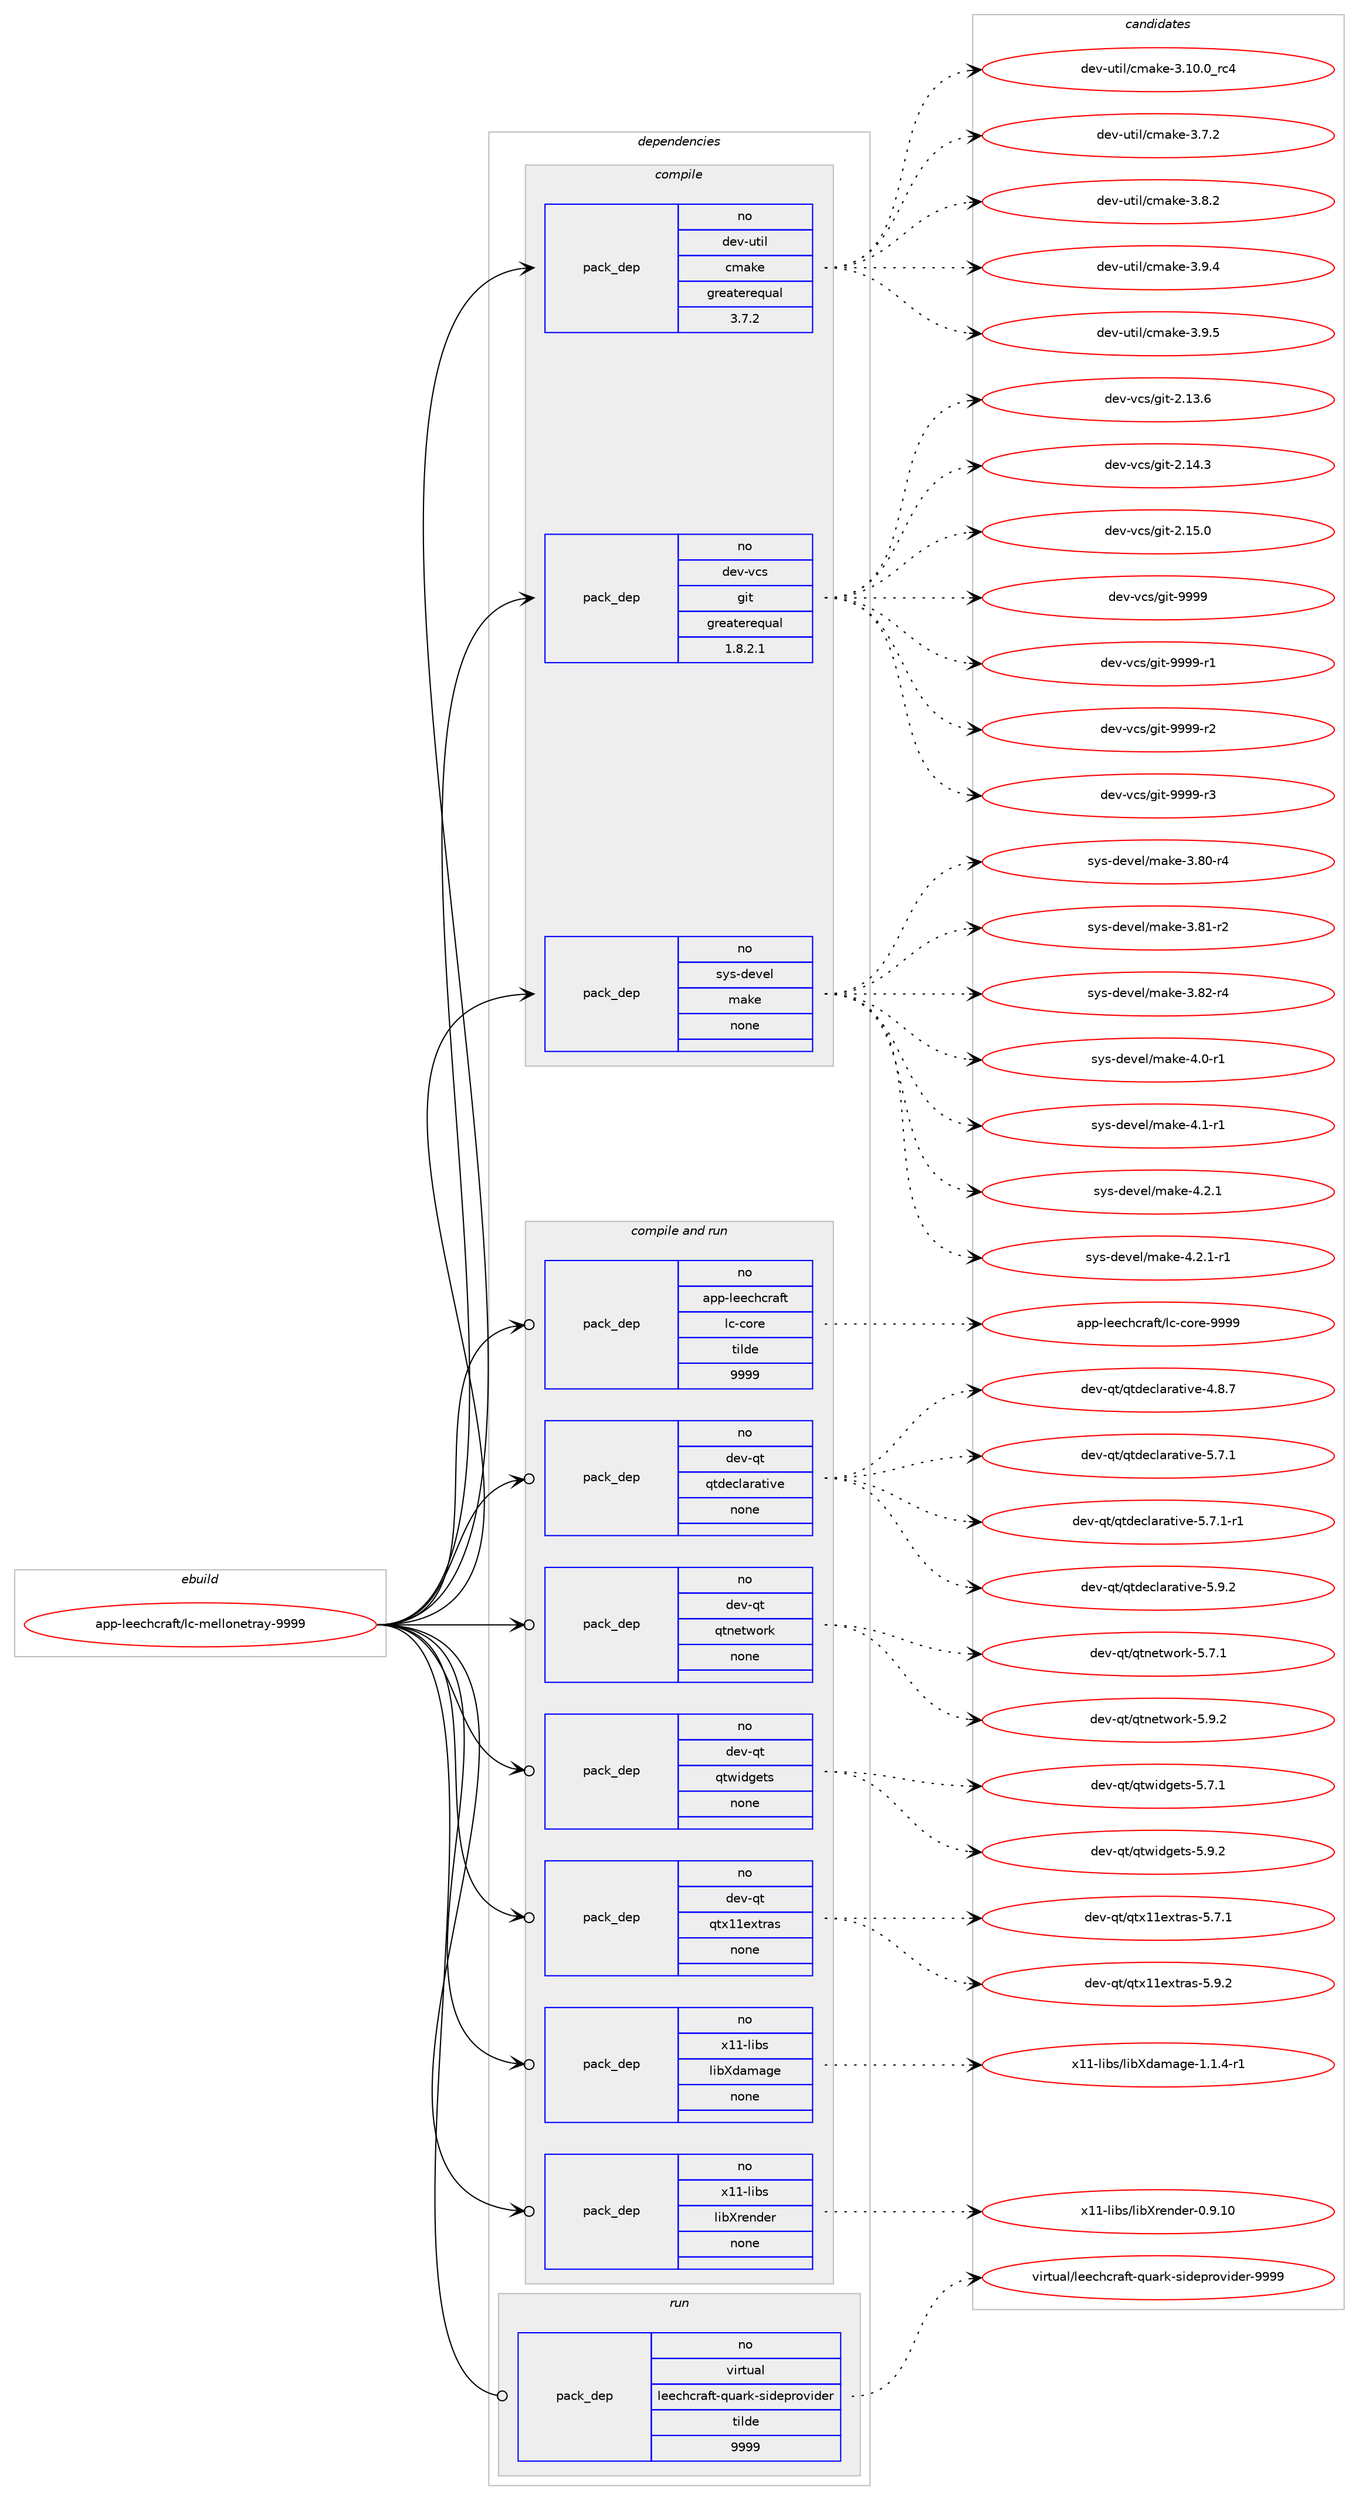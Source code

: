 digraph prolog {

# *************
# Graph options
# *************

newrank=true;
concentrate=true;
compound=true;
graph [rankdir=LR,fontname=Helvetica,fontsize=10,ranksep=1.5];#, ranksep=2.5, nodesep=0.2];
edge  [arrowhead=vee];
node  [fontname=Helvetica,fontsize=10];

# **********
# The ebuild
# **********

subgraph cluster_leftcol {
color=gray;
rank=same;
label=<<i>ebuild</i>>;
id [label="app-leechcraft/lc-mellonetray-9999", color=red, width=4, href="../app-leechcraft/lc-mellonetray-9999.svg"];
}

# ****************
# The dependencies
# ****************

subgraph cluster_midcol {
color=gray;
label=<<i>dependencies</i>>;
subgraph cluster_compile {
fillcolor="#eeeeee";
style=filled;
label=<<i>compile</i>>;
subgraph pack31861 {
dependency44725 [label=<<TABLE BORDER="0" CELLBORDER="1" CELLSPACING="0" CELLPADDING="4" WIDTH="220"><TR><TD ROWSPAN="6" CELLPADDING="30">pack_dep</TD></TR><TR><TD WIDTH="110">no</TD></TR><TR><TD>dev-util</TD></TR><TR><TD>cmake</TD></TR><TR><TD>greaterequal</TD></TR><TR><TD>3.7.2</TD></TR></TABLE>>, shape=none, color=blue];
}
id:e -> dependency44725:w [weight=20,style="solid",arrowhead="vee"];
subgraph pack31862 {
dependency44726 [label=<<TABLE BORDER="0" CELLBORDER="1" CELLSPACING="0" CELLPADDING="4" WIDTH="220"><TR><TD ROWSPAN="6" CELLPADDING="30">pack_dep</TD></TR><TR><TD WIDTH="110">no</TD></TR><TR><TD>dev-vcs</TD></TR><TR><TD>git</TD></TR><TR><TD>greaterequal</TD></TR><TR><TD>1.8.2.1</TD></TR></TABLE>>, shape=none, color=blue];
}
id:e -> dependency44726:w [weight=20,style="solid",arrowhead="vee"];
subgraph pack31863 {
dependency44727 [label=<<TABLE BORDER="0" CELLBORDER="1" CELLSPACING="0" CELLPADDING="4" WIDTH="220"><TR><TD ROWSPAN="6" CELLPADDING="30">pack_dep</TD></TR><TR><TD WIDTH="110">no</TD></TR><TR><TD>sys-devel</TD></TR><TR><TD>make</TD></TR><TR><TD>none</TD></TR><TR><TD></TD></TR></TABLE>>, shape=none, color=blue];
}
id:e -> dependency44727:w [weight=20,style="solid",arrowhead="vee"];
}
subgraph cluster_compileandrun {
fillcolor="#eeeeee";
style=filled;
label=<<i>compile and run</i>>;
subgraph pack31864 {
dependency44728 [label=<<TABLE BORDER="0" CELLBORDER="1" CELLSPACING="0" CELLPADDING="4" WIDTH="220"><TR><TD ROWSPAN="6" CELLPADDING="30">pack_dep</TD></TR><TR><TD WIDTH="110">no</TD></TR><TR><TD>app-leechcraft</TD></TR><TR><TD>lc-core</TD></TR><TR><TD>tilde</TD></TR><TR><TD>9999</TD></TR></TABLE>>, shape=none, color=blue];
}
id:e -> dependency44728:w [weight=20,style="solid",arrowhead="odotvee"];
subgraph pack31865 {
dependency44729 [label=<<TABLE BORDER="0" CELLBORDER="1" CELLSPACING="0" CELLPADDING="4" WIDTH="220"><TR><TD ROWSPAN="6" CELLPADDING="30">pack_dep</TD></TR><TR><TD WIDTH="110">no</TD></TR><TR><TD>dev-qt</TD></TR><TR><TD>qtdeclarative</TD></TR><TR><TD>none</TD></TR><TR><TD></TD></TR></TABLE>>, shape=none, color=blue];
}
id:e -> dependency44729:w [weight=20,style="solid",arrowhead="odotvee"];
subgraph pack31866 {
dependency44730 [label=<<TABLE BORDER="0" CELLBORDER="1" CELLSPACING="0" CELLPADDING="4" WIDTH="220"><TR><TD ROWSPAN="6" CELLPADDING="30">pack_dep</TD></TR><TR><TD WIDTH="110">no</TD></TR><TR><TD>dev-qt</TD></TR><TR><TD>qtnetwork</TD></TR><TR><TD>none</TD></TR><TR><TD></TD></TR></TABLE>>, shape=none, color=blue];
}
id:e -> dependency44730:w [weight=20,style="solid",arrowhead="odotvee"];
subgraph pack31867 {
dependency44731 [label=<<TABLE BORDER="0" CELLBORDER="1" CELLSPACING="0" CELLPADDING="4" WIDTH="220"><TR><TD ROWSPAN="6" CELLPADDING="30">pack_dep</TD></TR><TR><TD WIDTH="110">no</TD></TR><TR><TD>dev-qt</TD></TR><TR><TD>qtwidgets</TD></TR><TR><TD>none</TD></TR><TR><TD></TD></TR></TABLE>>, shape=none, color=blue];
}
id:e -> dependency44731:w [weight=20,style="solid",arrowhead="odotvee"];
subgraph pack31868 {
dependency44732 [label=<<TABLE BORDER="0" CELLBORDER="1" CELLSPACING="0" CELLPADDING="4" WIDTH="220"><TR><TD ROWSPAN="6" CELLPADDING="30">pack_dep</TD></TR><TR><TD WIDTH="110">no</TD></TR><TR><TD>dev-qt</TD></TR><TR><TD>qtx11extras</TD></TR><TR><TD>none</TD></TR><TR><TD></TD></TR></TABLE>>, shape=none, color=blue];
}
id:e -> dependency44732:w [weight=20,style="solid",arrowhead="odotvee"];
subgraph pack31869 {
dependency44733 [label=<<TABLE BORDER="0" CELLBORDER="1" CELLSPACING="0" CELLPADDING="4" WIDTH="220"><TR><TD ROWSPAN="6" CELLPADDING="30">pack_dep</TD></TR><TR><TD WIDTH="110">no</TD></TR><TR><TD>x11-libs</TD></TR><TR><TD>libXdamage</TD></TR><TR><TD>none</TD></TR><TR><TD></TD></TR></TABLE>>, shape=none, color=blue];
}
id:e -> dependency44733:w [weight=20,style="solid",arrowhead="odotvee"];
subgraph pack31870 {
dependency44734 [label=<<TABLE BORDER="0" CELLBORDER="1" CELLSPACING="0" CELLPADDING="4" WIDTH="220"><TR><TD ROWSPAN="6" CELLPADDING="30">pack_dep</TD></TR><TR><TD WIDTH="110">no</TD></TR><TR><TD>x11-libs</TD></TR><TR><TD>libXrender</TD></TR><TR><TD>none</TD></TR><TR><TD></TD></TR></TABLE>>, shape=none, color=blue];
}
id:e -> dependency44734:w [weight=20,style="solid",arrowhead="odotvee"];
}
subgraph cluster_run {
fillcolor="#eeeeee";
style=filled;
label=<<i>run</i>>;
subgraph pack31871 {
dependency44735 [label=<<TABLE BORDER="0" CELLBORDER="1" CELLSPACING="0" CELLPADDING="4" WIDTH="220"><TR><TD ROWSPAN="6" CELLPADDING="30">pack_dep</TD></TR><TR><TD WIDTH="110">no</TD></TR><TR><TD>virtual</TD></TR><TR><TD>leechcraft-quark-sideprovider</TD></TR><TR><TD>tilde</TD></TR><TR><TD>9999</TD></TR></TABLE>>, shape=none, color=blue];
}
id:e -> dependency44735:w [weight=20,style="solid",arrowhead="odot"];
}
}

# **************
# The candidates
# **************

subgraph cluster_choices {
rank=same;
color=gray;
label=<<i>candidates</i>>;

subgraph choice31861 {
color=black;
nodesep=1;
choice1001011184511711610510847991099710710145514649484648951149952 [label="dev-util/cmake-3.10.0_rc4", color=red, width=4,href="../dev-util/cmake-3.10.0_rc4.svg"];
choice10010111845117116105108479910997107101455146554650 [label="dev-util/cmake-3.7.2", color=red, width=4,href="../dev-util/cmake-3.7.2.svg"];
choice10010111845117116105108479910997107101455146564650 [label="dev-util/cmake-3.8.2", color=red, width=4,href="../dev-util/cmake-3.8.2.svg"];
choice10010111845117116105108479910997107101455146574652 [label="dev-util/cmake-3.9.4", color=red, width=4,href="../dev-util/cmake-3.9.4.svg"];
choice10010111845117116105108479910997107101455146574653 [label="dev-util/cmake-3.9.5", color=red, width=4,href="../dev-util/cmake-3.9.5.svg"];
dependency44725:e -> choice1001011184511711610510847991099710710145514649484648951149952:w [style=dotted,weight="100"];
dependency44725:e -> choice10010111845117116105108479910997107101455146554650:w [style=dotted,weight="100"];
dependency44725:e -> choice10010111845117116105108479910997107101455146564650:w [style=dotted,weight="100"];
dependency44725:e -> choice10010111845117116105108479910997107101455146574652:w [style=dotted,weight="100"];
dependency44725:e -> choice10010111845117116105108479910997107101455146574653:w [style=dotted,weight="100"];
}
subgraph choice31862 {
color=black;
nodesep=1;
choice10010111845118991154710310511645504649514654 [label="dev-vcs/git-2.13.6", color=red, width=4,href="../dev-vcs/git-2.13.6.svg"];
choice10010111845118991154710310511645504649524651 [label="dev-vcs/git-2.14.3", color=red, width=4,href="../dev-vcs/git-2.14.3.svg"];
choice10010111845118991154710310511645504649534648 [label="dev-vcs/git-2.15.0", color=red, width=4,href="../dev-vcs/git-2.15.0.svg"];
choice1001011184511899115471031051164557575757 [label="dev-vcs/git-9999", color=red, width=4,href="../dev-vcs/git-9999.svg"];
choice10010111845118991154710310511645575757574511449 [label="dev-vcs/git-9999-r1", color=red, width=4,href="../dev-vcs/git-9999-r1.svg"];
choice10010111845118991154710310511645575757574511450 [label="dev-vcs/git-9999-r2", color=red, width=4,href="../dev-vcs/git-9999-r2.svg"];
choice10010111845118991154710310511645575757574511451 [label="dev-vcs/git-9999-r3", color=red, width=4,href="../dev-vcs/git-9999-r3.svg"];
dependency44726:e -> choice10010111845118991154710310511645504649514654:w [style=dotted,weight="100"];
dependency44726:e -> choice10010111845118991154710310511645504649524651:w [style=dotted,weight="100"];
dependency44726:e -> choice10010111845118991154710310511645504649534648:w [style=dotted,weight="100"];
dependency44726:e -> choice1001011184511899115471031051164557575757:w [style=dotted,weight="100"];
dependency44726:e -> choice10010111845118991154710310511645575757574511449:w [style=dotted,weight="100"];
dependency44726:e -> choice10010111845118991154710310511645575757574511450:w [style=dotted,weight="100"];
dependency44726:e -> choice10010111845118991154710310511645575757574511451:w [style=dotted,weight="100"];
}
subgraph choice31863 {
color=black;
nodesep=1;
choice11512111545100101118101108471099710710145514656484511452 [label="sys-devel/make-3.80-r4", color=red, width=4,href="../sys-devel/make-3.80-r4.svg"];
choice11512111545100101118101108471099710710145514656494511450 [label="sys-devel/make-3.81-r2", color=red, width=4,href="../sys-devel/make-3.81-r2.svg"];
choice11512111545100101118101108471099710710145514656504511452 [label="sys-devel/make-3.82-r4", color=red, width=4,href="../sys-devel/make-3.82-r4.svg"];
choice115121115451001011181011084710997107101455246484511449 [label="sys-devel/make-4.0-r1", color=red, width=4,href="../sys-devel/make-4.0-r1.svg"];
choice115121115451001011181011084710997107101455246494511449 [label="sys-devel/make-4.1-r1", color=red, width=4,href="../sys-devel/make-4.1-r1.svg"];
choice115121115451001011181011084710997107101455246504649 [label="sys-devel/make-4.2.1", color=red, width=4,href="../sys-devel/make-4.2.1.svg"];
choice1151211154510010111810110847109971071014552465046494511449 [label="sys-devel/make-4.2.1-r1", color=red, width=4,href="../sys-devel/make-4.2.1-r1.svg"];
dependency44727:e -> choice11512111545100101118101108471099710710145514656484511452:w [style=dotted,weight="100"];
dependency44727:e -> choice11512111545100101118101108471099710710145514656494511450:w [style=dotted,weight="100"];
dependency44727:e -> choice11512111545100101118101108471099710710145514656504511452:w [style=dotted,weight="100"];
dependency44727:e -> choice115121115451001011181011084710997107101455246484511449:w [style=dotted,weight="100"];
dependency44727:e -> choice115121115451001011181011084710997107101455246494511449:w [style=dotted,weight="100"];
dependency44727:e -> choice115121115451001011181011084710997107101455246504649:w [style=dotted,weight="100"];
dependency44727:e -> choice1151211154510010111810110847109971071014552465046494511449:w [style=dotted,weight="100"];
}
subgraph choice31864 {
color=black;
nodesep=1;
choice9711211245108101101991049911497102116471089945991111141014557575757 [label="app-leechcraft/lc-core-9999", color=red, width=4,href="../app-leechcraft/lc-core-9999.svg"];
dependency44728:e -> choice9711211245108101101991049911497102116471089945991111141014557575757:w [style=dotted,weight="100"];
}
subgraph choice31865 {
color=black;
nodesep=1;
choice1001011184511311647113116100101991089711497116105118101455246564655 [label="dev-qt/qtdeclarative-4.8.7", color=red, width=4,href="../dev-qt/qtdeclarative-4.8.7.svg"];
choice1001011184511311647113116100101991089711497116105118101455346554649 [label="dev-qt/qtdeclarative-5.7.1", color=red, width=4,href="../dev-qt/qtdeclarative-5.7.1.svg"];
choice10010111845113116471131161001019910897114971161051181014553465546494511449 [label="dev-qt/qtdeclarative-5.7.1-r1", color=red, width=4,href="../dev-qt/qtdeclarative-5.7.1-r1.svg"];
choice1001011184511311647113116100101991089711497116105118101455346574650 [label="dev-qt/qtdeclarative-5.9.2", color=red, width=4,href="../dev-qt/qtdeclarative-5.9.2.svg"];
dependency44729:e -> choice1001011184511311647113116100101991089711497116105118101455246564655:w [style=dotted,weight="100"];
dependency44729:e -> choice1001011184511311647113116100101991089711497116105118101455346554649:w [style=dotted,weight="100"];
dependency44729:e -> choice10010111845113116471131161001019910897114971161051181014553465546494511449:w [style=dotted,weight="100"];
dependency44729:e -> choice1001011184511311647113116100101991089711497116105118101455346574650:w [style=dotted,weight="100"];
}
subgraph choice31866 {
color=black;
nodesep=1;
choice1001011184511311647113116110101116119111114107455346554649 [label="dev-qt/qtnetwork-5.7.1", color=red, width=4,href="../dev-qt/qtnetwork-5.7.1.svg"];
choice1001011184511311647113116110101116119111114107455346574650 [label="dev-qt/qtnetwork-5.9.2", color=red, width=4,href="../dev-qt/qtnetwork-5.9.2.svg"];
dependency44730:e -> choice1001011184511311647113116110101116119111114107455346554649:w [style=dotted,weight="100"];
dependency44730:e -> choice1001011184511311647113116110101116119111114107455346574650:w [style=dotted,weight="100"];
}
subgraph choice31867 {
color=black;
nodesep=1;
choice1001011184511311647113116119105100103101116115455346554649 [label="dev-qt/qtwidgets-5.7.1", color=red, width=4,href="../dev-qt/qtwidgets-5.7.1.svg"];
choice1001011184511311647113116119105100103101116115455346574650 [label="dev-qt/qtwidgets-5.9.2", color=red, width=4,href="../dev-qt/qtwidgets-5.9.2.svg"];
dependency44731:e -> choice1001011184511311647113116119105100103101116115455346554649:w [style=dotted,weight="100"];
dependency44731:e -> choice1001011184511311647113116119105100103101116115455346574650:w [style=dotted,weight="100"];
}
subgraph choice31868 {
color=black;
nodesep=1;
choice1001011184511311647113116120494910112011611497115455346554649 [label="dev-qt/qtx11extras-5.7.1", color=red, width=4,href="../dev-qt/qtx11extras-5.7.1.svg"];
choice1001011184511311647113116120494910112011611497115455346574650 [label="dev-qt/qtx11extras-5.9.2", color=red, width=4,href="../dev-qt/qtx11extras-5.9.2.svg"];
dependency44732:e -> choice1001011184511311647113116120494910112011611497115455346554649:w [style=dotted,weight="100"];
dependency44732:e -> choice1001011184511311647113116120494910112011611497115455346574650:w [style=dotted,weight="100"];
}
subgraph choice31869 {
color=black;
nodesep=1;
choice1204949451081059811547108105988810097109971031014549464946524511449 [label="x11-libs/libXdamage-1.1.4-r1", color=red, width=4,href="../x11-libs/libXdamage-1.1.4-r1.svg"];
dependency44733:e -> choice1204949451081059811547108105988810097109971031014549464946524511449:w [style=dotted,weight="100"];
}
subgraph choice31870 {
color=black;
nodesep=1;
choice1204949451081059811547108105988811410111010010111445484657464948 [label="x11-libs/libXrender-0.9.10", color=red, width=4,href="../x11-libs/libXrender-0.9.10.svg"];
dependency44734:e -> choice1204949451081059811547108105988811410111010010111445484657464948:w [style=dotted,weight="100"];
}
subgraph choice31871 {
color=black;
nodesep=1;
choice11810511411611797108471081011019910499114971021164511311797114107451151051001011121141111181051001011144557575757 [label="virtual/leechcraft-quark-sideprovider-9999", color=red, width=4,href="../virtual/leechcraft-quark-sideprovider-9999.svg"];
dependency44735:e -> choice11810511411611797108471081011019910499114971021164511311797114107451151051001011121141111181051001011144557575757:w [style=dotted,weight="100"];
}
}

}
